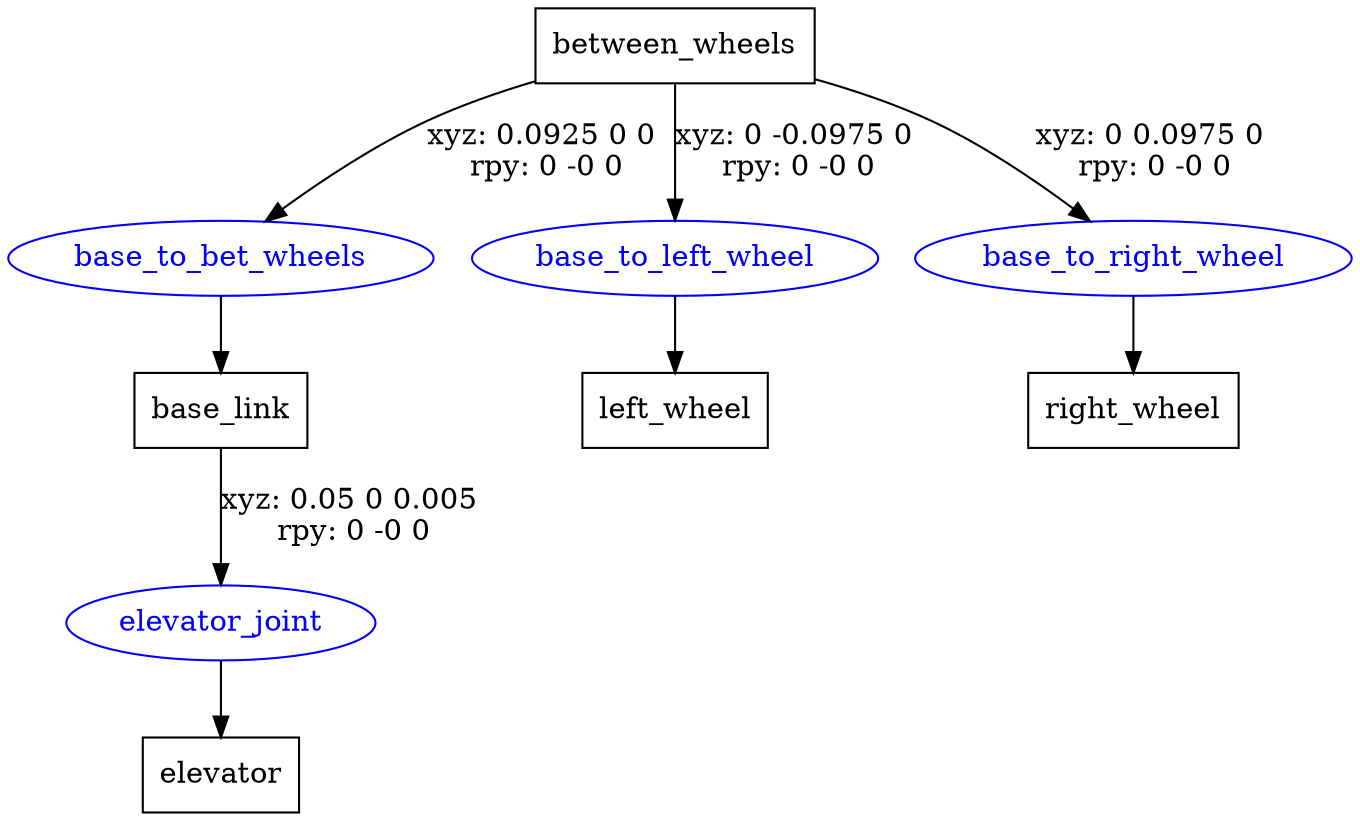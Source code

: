 digraph G {
node [shape=box];
"between_wheels" [label="between_wheels"];
"base_link" [label="base_link"];
"elevator" [label="elevator"];
"left_wheel" [label="left_wheel"];
"right_wheel" [label="right_wheel"];
node [shape=ellipse, color=blue, fontcolor=blue];
"between_wheels" -> "base_to_bet_wheels" [label="xyz: 0.0925 0 0 \nrpy: 0 -0 0"]
"base_to_bet_wheels" -> "base_link"
"base_link" -> "elevator_joint" [label="xyz: 0.05 0 0.005 \nrpy: 0 -0 0"]
"elevator_joint" -> "elevator"
"between_wheels" -> "base_to_left_wheel" [label="xyz: 0 -0.0975 0 \nrpy: 0 -0 0"]
"base_to_left_wheel" -> "left_wheel"
"between_wheels" -> "base_to_right_wheel" [label="xyz: 0 0.0975 0 \nrpy: 0 -0 0"]
"base_to_right_wheel" -> "right_wheel"
}
